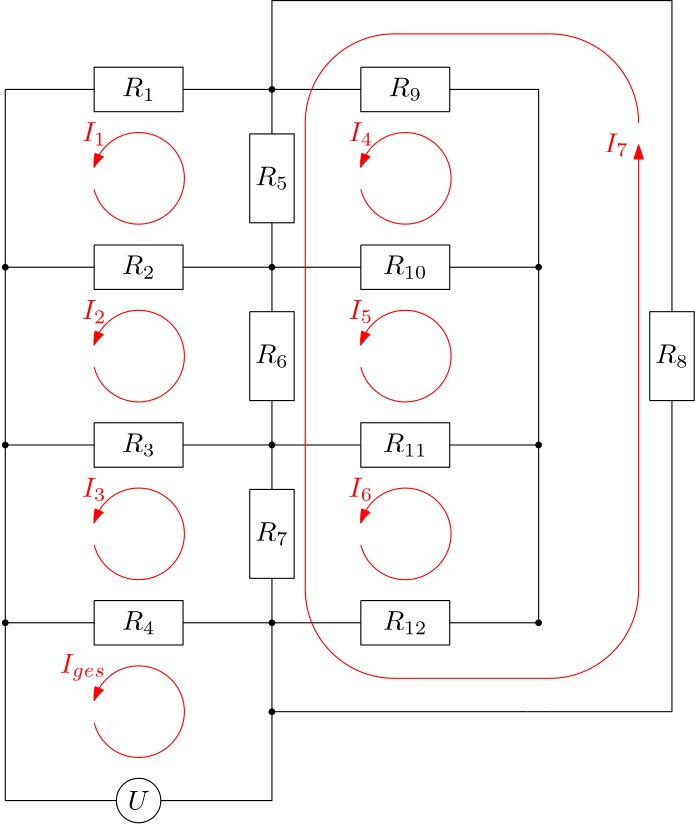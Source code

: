 <?xml version="1.0"?>
<!DOCTYPE ipe SYSTEM "ipe.dtd">
<ipe version="70005" creator="Ipe 7.1.5">
<info created="D:20140603191800" modified="D:20140604144515"/>
<ipestyle name="basic">
<symbol name="arrow/arc(spx)">
<path stroke="sym-stroke" fill="sym-stroke" pen="sym-pen">
0 0 m
-1 0.333 l
-1 -0.333 l
h
</path>
</symbol>
<symbol name="arrow/farc(spx)">
<path stroke="sym-stroke" fill="white" pen="sym-pen">
0 0 m
-1 0.333 l
-1 -0.333 l
h
</path>
</symbol>
<symbol name="mark/circle(sx)" transformations="translations">
<path fill="sym-stroke">
0.6 0 0 0.6 0 0 e
0.4 0 0 0.4 0 0 e
</path>
</symbol>
<symbol name="mark/disk(sx)" transformations="translations">
<path fill="sym-stroke">
0.6 0 0 0.6 0 0 e
</path>
</symbol>
<symbol name="mark/fdisk(sfx)" transformations="translations">
<group>
<path fill="sym-fill">
0.5 0 0 0.5 0 0 e
</path>
<path fill="sym-stroke" fillrule="eofill">
0.6 0 0 0.6 0 0 e
0.4 0 0 0.4 0 0 e
</path>
</group>
</symbol>
<symbol name="mark/box(sx)" transformations="translations">
<path fill="sym-stroke" fillrule="eofill">
-0.6 -0.6 m
0.6 -0.6 l
0.6 0.6 l
-0.6 0.6 l
h
-0.4 -0.4 m
0.4 -0.4 l
0.4 0.4 l
-0.4 0.4 l
h
</path>
</symbol>
<symbol name="mark/square(sx)" transformations="translations">
<path fill="sym-stroke">
-0.6 -0.6 m
0.6 -0.6 l
0.6 0.6 l
-0.6 0.6 l
h
</path>
</symbol>
<symbol name="mark/fsquare(sfx)" transformations="translations">
<group>
<path fill="sym-fill">
-0.5 -0.5 m
0.5 -0.5 l
0.5 0.5 l
-0.5 0.5 l
h
</path>
<path fill="sym-stroke" fillrule="eofill">
-0.6 -0.6 m
0.6 -0.6 l
0.6 0.6 l
-0.6 0.6 l
h
-0.4 -0.4 m
0.4 -0.4 l
0.4 0.4 l
-0.4 0.4 l
h
</path>
</group>
</symbol>
<symbol name="mark/cross(sx)" transformations="translations">
<group>
<path fill="sym-stroke">
-0.43 -0.57 m
0.57 0.43 l
0.43 0.57 l
-0.57 -0.43 l
h
</path>
<path fill="sym-stroke">
-0.43 0.57 m
0.57 -0.43 l
0.43 -0.57 l
-0.57 0.43 l
h
</path>
</group>
</symbol>
<symbol name="arrow/fnormal(spx)">
<path stroke="sym-stroke" fill="white" pen="sym-pen">
0 0 m
-1 0.333 l
-1 -0.333 l
h
</path>
</symbol>
<symbol name="arrow/pointed(spx)">
<path stroke="sym-stroke" fill="sym-stroke" pen="sym-pen">
0 0 m
-1 0.333 l
-0.8 0 l
-1 -0.333 l
h
</path>
</symbol>
<symbol name="arrow/fpointed(spx)">
<path stroke="sym-stroke" fill="white" pen="sym-pen">
0 0 m
-1 0.333 l
-0.8 0 l
-1 -0.333 l
h
</path>
</symbol>
<symbol name="arrow/linear(spx)">
<path stroke="sym-stroke" pen="sym-pen">
-1 0.333 m
0 0 l
-1 -0.333 l
</path>
</symbol>
<symbol name="arrow/fdouble(spx)">
<path stroke="sym-stroke" fill="white" pen="sym-pen">
0 0 m
-1 0.333 l
-1 -0.333 l
h
-1 0 m
-2 0.333 l
-2 -0.333 l
h
</path>
</symbol>
<symbol name="arrow/double(spx)">
<path stroke="sym-stroke" fill="sym-stroke" pen="sym-pen">
0 0 m
-1 0.333 l
-1 -0.333 l
h
-1 0 m
-2 0.333 l
-2 -0.333 l
h
</path>
</symbol>
<pen name="heavier" value="0.8"/>
<pen name="fat" value="1.2"/>
<pen name="ultrafat" value="2"/>
<symbolsize name="large" value="5"/>
<symbolsize name="small" value="2"/>
<symbolsize name="tiny" value="1.1"/>
<arrowsize name="large" value="10"/>
<arrowsize name="small" value="5"/>
<arrowsize name="tiny" value="3"/>
<color name="red" value="1 0 0"/>
<color name="green" value="0 1 0"/>
<color name="blue" value="0 0 1"/>
<color name="yellow" value="1 1 0"/>
<color name="orange" value="1 0.647 0"/>
<color name="gold" value="1 0.843 0"/>
<color name="purple" value="0.627 0.125 0.941"/>
<color name="gray" value="0.745"/>
<color name="brown" value="0.647 0.165 0.165"/>
<color name="navy" value="0 0 0.502"/>
<color name="pink" value="1 0.753 0.796"/>
<color name="seagreen" value="0.18 0.545 0.341"/>
<color name="turquoise" value="0.251 0.878 0.816"/>
<color name="violet" value="0.933 0.51 0.933"/>
<color name="darkblue" value="0 0 0.545"/>
<color name="darkcyan" value="0 0.545 0.545"/>
<color name="darkgray" value="0.663"/>
<color name="darkgreen" value="0 0.392 0"/>
<color name="darkmagenta" value="0.545 0 0.545"/>
<color name="darkorange" value="1 0.549 0"/>
<color name="darkred" value="0.545 0 0"/>
<color name="lightblue" value="0.678 0.847 0.902"/>
<color name="lightcyan" value="0.878 1 1"/>
<color name="lightgray" value="0.827"/>
<color name="lightgreen" value="0.565 0.933 0.565"/>
<color name="lightyellow" value="1 1 0.878"/>
<dashstyle name="dashed" value="[4] 0"/>
<dashstyle name="dotted" value="[1 3] 0"/>
<dashstyle name="dash dotted" value="[4 2 1 2] 0"/>
<dashstyle name="dash dot dotted" value="[4 2 1 2 1 2] 0"/>
<textsize name="large" value="\large"/>
<textsize name="Large" value="\Large"/>
<textsize name="LARGE" value="\LARGE"/>
<textsize name="huge" value="\huge"/>
<textsize name="Huge" value="\Huge"/>
<textsize name="small" value="\small"/>
<textsize name="footnote" value="\footnotesize"/>
<textsize name="tiny" value="\tiny"/>
<textstyle name="center" begin="\begin{center}" end="\end{center}"/>
<textstyle name="itemize" begin="\begin{itemize}" end="\end{itemize}"/>
<textstyle name="item" begin="\begin{itemize}\item{}" end="\end{itemize}"/>
<gridsize name="4 pts" value="4"/>
<gridsize name="8 pts (~3 mm)" value="8"/>
<gridsize name="16 pts (~6 mm)" value="16"/>
<gridsize name="32 pts (~12 mm)" value="32"/>
<gridsize name="10 pts (~3.5 mm)" value="10"/>
<gridsize name="20 pts (~7 mm)" value="20"/>
<gridsize name="14 pts (~5 mm)" value="14"/>
<gridsize name="28 pts (~10 mm)" value="28"/>
<gridsize name="56 pts (~20 mm)" value="56"/>
<anglesize name="90 deg" value="90"/>
<anglesize name="60 deg" value="60"/>
<anglesize name="45 deg" value="45"/>
<anglesize name="30 deg" value="30"/>
<anglesize name="22.5 deg" value="22.5"/>
<tiling name="falling" angle="-60" step="4" width="1"/>
<tiling name="rising" angle="30" step="4" width="1"/>
</ipestyle>
<page>
<layer name="alpha"/>
<view layers="alpha" active="alpha"/>
<path layer="alpha" stroke="black">
64 800 m
96 800 l
96 800 l
</path>
<path stroke="black">
128 800 m
160 800 l
160 800 l
</path>
<path stroke="black">
128 800 m
128 808 l
96 808 l
96 792 l
128 792 l
128 800 l
128 800 l
</path>
<path stroke="black">
160 800 m
192 800 l
192 800 l
</path>
<path matrix="1 0 0 1 0 -96" stroke="black">
128 704 m
192 704 l
</path>
<path stroke="black">
192 736 m
128 736 l
</path>
<path matrix="1 0 0 1 0 -96" stroke="black">
128 768 m
192 768 l
</path>
<path stroke="black">
192 808 m
192 792 l
224 792 l
224 808 l
192 808 l
192 808 l
</path>
<path matrix="1 0 0 1 0 -32" stroke="black">
192 776 m
192 760 l
224 760 l
224 776 l
192 776 l
192 776 l
</path>
<path matrix="1 0 0 1 0 -96" stroke="black">
224 768 m
256 768 l
256 768 l
</path>
<path stroke="black">
256 736 m
224 736 l
224 736 l
</path>
<path matrix="1 0 0 1 0 -64" stroke="black">
224 736 m
224 744 l
192 744 l
192 728 l
224 728 l
224 736 l
224 736 l
</path>
<path matrix="1 0 0 1 0 -96" stroke="black">
192 712 m
192 696 l
224 696 l
224 712 l
192 712 l
192 712 l
</path>
<path stroke="black">
224 800 m
256 800 l
256 736 l
256 608 l
224 608 l
</path>
<path stroke="black">
64 800 m
64 608 l
96 608 l
</path>
<path matrix="1 0 0 1 0 -64" stroke="black">
64 736 m
96 736 l
96 736 l
</path>
<path matrix="1 0 0 1 0 -32" stroke="black">
64 768 m
96 768 l
96 768 l
</path>
<path matrix="1 0 0 1 0 -32" stroke="black">
96 776 m
96 760 l
128 760 l
128 776 l
96 776 l
96 776 l
</path>
<path matrix="1 0 0 1 0 -64" stroke="black">
96 744 m
96 728 l
128 728 l
128 744 l
96 744 l
</path>
<path matrix="1 0 0 1 0 -128" stroke="black">
96 744 m
96 728 l
128 728 l
128 744 l
96 744 l
</path>
<path stroke="black">
152 656 m
168 656 l
168 624 l
152 624 l
152 656 l
152 656 l
</path>
<path matrix="1 0 0 1 0 64" stroke="black">
152 656 m
168 656 l
168 624 l
152 624 l
152 656 l
152 656 l
</path>
<path matrix="1 0 0 1 0 128" stroke="black">
152 656 m
168 656 l
168 624 l
152 624 l
152 656 l
152 656 l
</path>
<path stroke="black">
160 800 m
160 784 l
160 784 l
</path>
<path stroke="black">
160 752 m
160 736 l
</path>
<path stroke="black">
160 736 m
160 720 l
</path>
<path stroke="black">
160 688 m
160 672 l
</path>
<path stroke="black">
160 672 m
160 656 l
</path>
<path stroke="black">
160 624 m
160 608 l
</path>
<path stroke="black">
64 608 m
64 544 l
104 544 l
</path>
<path stroke="black">
120 544 m
160 544 l
160 576 l
160 576 l
</path>
<path matrix="1 0 0 1 -48 0" stroke="black">
8 0 0 8 160 544 e
</path>
<text matrix="1 0 0 1 -48 0" transformations="translations" pos="160 544" stroke="black" type="label" width="7.888" height="6.808" depth="0" halign="center" valign="center">$U$</text>
<use name="mark/disk(sx)" pos="160 672" size="small" stroke="black"/>
<use name="mark/disk(sx)" pos="64 672" size="small" stroke="black"/>
<use name="mark/disk(sx)" pos="64 736" size="small" stroke="black"/>
<use name="mark/disk(sx)" pos="160 800" size="small" stroke="black"/>
<use name="mark/disk(sx)" pos="160 736" size="small" stroke="black"/>
<use name="mark/disk(sx)" pos="160 608" size="small" stroke="black"/>
<use name="mark/disk(sx)" pos="64 608" size="small" stroke="black"/>
<use name="mark/disk(sx)" pos="256 608" size="small" stroke="black"/>
<use name="mark/disk(sx)" pos="256 672" size="small" stroke="black"/>
<use name="mark/disk(sx)" pos="256 736" size="small" stroke="black"/>
<path stroke="black">
160 608 m
160 576 l
252 576 l
252 576 l
</path>
<path stroke="black">
260 576 m
304 576 l
304 688 l
304 688 l
</path>
<path stroke="black">
296 688 m
312 688 l
312 720 l
296 720 l
296 688 l
</path>
<path stroke="black">
304 720 m
304 832 l
160 832 l
160 800 l
160 800 l
</path>
<text matrix="1 0 0 1 4 0" transformations="translations" pos="108 800" stroke="black" type="label" width="12.034" height="6.812" depth="1.49" halign="center" valign="center">$R_1$</text>
<text matrix="1 0 0 1 4 -64" transformations="translations" pos="108 800" stroke="black" type="label" width="12.034" height="6.812" depth="1.49" halign="center" valign="center">$R_2$</text>
<text matrix="1 0 0 1 4 -128" transformations="translations" pos="108 800" stroke="black" type="label" width="12.034" height="6.812" depth="1.49" halign="center" valign="center">$R_3$</text>
<text matrix="1 0 0 1 4 -192" transformations="translations" pos="108 800" stroke="black" type="label" width="12.034" height="6.812" depth="1.49" halign="center" valign="center">$R_4$</text>
<text matrix="1 0 0 1 100 -192" transformations="translations" pos="108 800" stroke="black" type="label" width="16.005" height="6.812" depth="1.49" halign="center" valign="center">$R_{12}$</text>
<text matrix="1 0 0 1 100 -128" transformations="translations" pos="108 800" stroke="black" type="label" width="16.005" height="6.812" depth="1.49" halign="center" valign="center">$R_{11}$</text>
<text matrix="1 0 0 1 100 -64" transformations="translations" pos="108 800" stroke="black" type="label" width="16.005" height="6.812" depth="1.49" halign="center" valign="center">$R_{10}$</text>
<text matrix="1 0 0 1 100 0" transformations="translations" pos="108 800" stroke="black" type="label" width="12.034" height="6.812" depth="1.49" halign="center" valign="center">$R_9$</text>
<text matrix="1 0 0 1 52 -96" transformations="translations" pos="108 800" stroke="black" type="label" width="12.034" height="6.812" depth="1.49" halign="center" valign="center">$R_6$</text>
<text matrix="1 0 0 1 52 -160" transformations="translations" pos="108 800" stroke="black" type="label" width="12.034" height="6.812" depth="1.49" halign="center" valign="center">$R_7$</text>
<text matrix="1 0 0 1 52 -32" transformations="translations" pos="108 800" stroke="black" type="label" width="12.034" height="6.812" depth="1.49" halign="center" valign="center">$R_5$</text>
<text matrix="1 0 0 1 196 -96" transformations="translations" pos="108 800" stroke="black" type="label" width="12.034" height="6.812" depth="1.49" halign="center" valign="center">$R_8$</text>
<path stroke="red" rarrow="arc/small">
96 772 m
16.4924 0 0 -16.4924 112 768 96 764 a
</path>
<path matrix="1 0 0 1 0 -64" stroke="red" rarrow="arc/small">
96 772 m
16.4924 0 0 -16.4924 112 768 96 764 a
</path>
<path matrix="1 0 0 1 0 -128" stroke="red" rarrow="arc/small">
96 772 m
16.4924 0 0 -16.4924 112 768 96 764 a
</path>
<path matrix="1 0 0 1 96 -128" stroke="red" rarrow="arc/small">
96 772 m
16.4924 0 0 -16.4924 112 768 96 764 a
</path>
<path matrix="1 0 0 1 96 -64" stroke="red" rarrow="arc/small">
96 772 m
16.4924 0 0 -16.4924 112 768 96 764 a
</path>
<path matrix="1 0 0 1 96 0" stroke="red" rarrow="arc/small">
96 772 m
16.4924 0 0 -16.4924 112 768 96 764 a
</path>
<path matrix="1 0 0 1 4 -4" stroke="red">
256 592 m
32 0 0 32 256 624 288 624 a
</path>
<path matrix="1 0 0 1 4 4" stroke="red">
288 784 m
32 0 0 32 256 784 256 816 a
</path>
<path matrix="1 0 0 1 -4 4" stroke="red">
208 816 m
32 0 0 32 208 784 176 784 a
</path>
<path matrix="1 0 0 1 -4 -4" stroke="red">
176 624 m
32 0 0 32 208 624 208 592 a
</path>
<path stroke="red">
172 788 m
172 620 l
</path>
<path stroke="red">
204 588 m
260 588 l
</path>
<path stroke="red" arrow="normal/small">
292 620 m
292 780 l
</path>
<path stroke="red">
260 820 m
204 820 l
</path>
<text matrix="1 0 0 1 -16 16" transformations="translations" pos="112 768" stroke="red" type="label" width="8.849" height="6.812" depth="1.49" halign="center" valign="center">$I_1$</text>
<text matrix="1 0 0 1 -16 -48" transformations="translations" pos="112 768" stroke="red" type="label" width="8.849" height="6.812" depth="1.49" halign="center" valign="center">$I_2$</text>
<text matrix="1 0 0 1 -16 -112" transformations="translations" pos="112 768" stroke="red" type="label" width="8.849" height="6.812" depth="1.49" halign="center" valign="center">$I_3$</text>
<text matrix="1 0 0 1 80 16" transformations="translations" pos="112 768" stroke="red" type="label" width="8.849" height="6.812" depth="1.49" halign="center" valign="center">$I_4$</text>
<text matrix="1 0 0 1 80 -48" transformations="translations" pos="112 768" stroke="red" type="label" width="8.849" height="6.812" depth="1.49" halign="center" valign="center">$I_5$</text>
<text matrix="1 0 0 1 80 -112" transformations="translations" pos="112 768" stroke="red" type="label" width="8.849" height="6.812" depth="1.49" halign="center" valign="center">$I_6$</text>
<text matrix="1 0 0 1 -20 -176" transformations="translations" pos="112 768" stroke="red" type="label" width="16.555" height="6.808" depth="2.85" halign="center" valign="center">$I_{ges}$</text>
<text matrix="1 0 0 1 172 12" transformations="translations" pos="112 768" stroke="red" type="label" width="8.849" height="6.812" depth="1.49" halign="center" valign="center">$I_7$</text>
<use name="mark/disk(sx)" pos="160 576" size="small" stroke="black"/>
<path stroke="black">
252 576 m
260 576 l
</path>
<path matrix="1 0 0 1 0 -192" stroke="red" rarrow="arc/small">
96 772 m
16.4924 0 0 -16.4924 112 768 96 764 a
</path>
</page>
</ipe>
